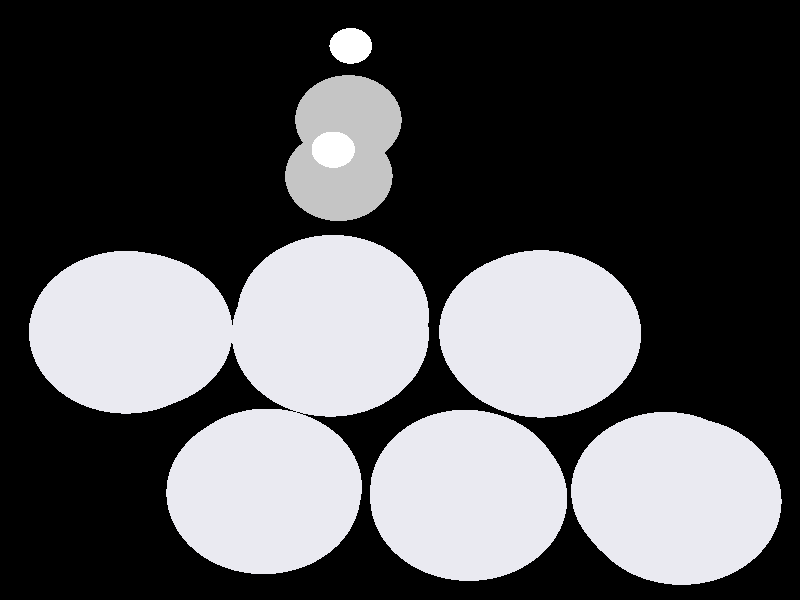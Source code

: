 #include "colors.inc"
#include "finish.inc"

global_settings {assumed_gamma 1 max_trace_level 6}
background {color White transmit 1.0}
camera {perspective
  right -9.29*x up 8.32*y
  direction 100.00*z
  location <0,0,100.00> look_at <0,0,0>}


light_source {<  2.00,   3.00,  40.00> color White
  area_light <0.70, 0, 0>, <0, 0.70, 0>, 3, 3
  adaptive 1 jitter}
// no fog
#declare simple = finish {phong 0.7}
#declare pale = finish {ambient 0.5 diffuse 0.85 roughness 0.001 specular 0.200 }
#declare intermediate = finish {ambient 0.3 diffuse 0.6 specular 0.1 roughness 0.04}
#declare vmd = finish {ambient 0.0 diffuse 0.65 phong 0.1 phong_size 40.0 specular 0.5 }
#declare jmol = finish {ambient 0.2 diffuse 0.6 specular 1 roughness 0.001 metallic}
#declare ase2 = finish {ambient 0.05 brilliance 3 diffuse 0.6 metallic specular 0.7 roughness 0.04 reflection 0.15}
#declare ase3 = finish {ambient 0.15 brilliance 2 diffuse 0.6 metallic specular 1.0 roughness 0.001 reflection 0.0}
#declare glass = finish {ambient 0.05 diffuse 0.3 specular 1.0 roughness 0.001}
#declare glass2 = finish {ambient 0.01 diffuse 0.3 specular 1.0 reflection 0.25 roughness 0.001}
#declare Rcell = 0.050;
#declare Rbond = 0.100;

#macro atom(LOC, R, COL, TRANS, FIN)
  sphere{LOC, R texture{pigment{color COL transmit TRANS} finish{FIN}}}
#end
#macro constrain(LOC, R, COL, TRANS FIN)
union{torus{R, Rcell rotate 45*z texture{pigment{color COL transmit TRANS} finish{FIN}}}
     torus{R, Rcell rotate -45*z texture{pigment{color COL transmit TRANS} finish{FIN}}}
     translate LOC}
#end

// no cell vertices
atom(< -1.64,  -2.81,  -8.49>, 1.16, rgb <0.82, 0.82, 0.88>, 0.0, ase3) // #0
atom(< -1.63,  -2.75,  -5.64>, 1.16, rgb <0.82, 0.82, 0.88>, 0.0, ase3) // #1
atom(< -1.63,  -2.75,  -2.85>, 1.16, rgb <0.82, 0.82, 0.88>, 0.0, ase3) // #2
atom(<  0.81,  -2.79,  -7.08>, 1.16, rgb <0.82, 0.82, 0.88>, 0.0, ase3) // #3
atom(<  0.80,  -2.75,  -4.25>, 1.16, rgb <0.82, 0.82, 0.88>, 0.0, ase3) // #4
atom(<  0.81,  -2.79,  -1.42>, 1.16, rgb <0.82, 0.82, 0.88>, 0.0, ase3) // #5
atom(<  3.26,  -2.80,  -5.66>, 1.16, rgb <0.82, 0.82, 0.88>, 0.0, ase3) // #6
atom(<  3.26,  -2.80,  -2.83>, 1.16, rgb <0.82, 0.82, 0.88>, 0.0, ase3) // #7
atom(<  3.27,  -2.79,  -0.01>, 1.16, rgb <0.82, 0.82, 0.88>, 0.0, ase3) // #8
atom(< -3.27,  -0.47,  -8.49>, 1.16, rgb <0.82, 0.82, 0.88>, 0.0, ase3) // #9
atom(< -3.26,  -0.46,  -5.66>, 1.16, rgb <0.82, 0.82, 0.88>, 0.0, ase3) // #10
atom(< -3.27,  -0.46,  -2.83>, 1.16, rgb <0.82, 0.82, 0.88>, 0.0, ase3) // #11
atom(< -0.82,  -0.48,  -7.08>, 1.16, rgb <0.82, 0.82, 0.88>, 0.0, ase3) // #12
atom(< -0.81,  -0.22,  -4.24>, 1.16, rgb <0.82, 0.82, 0.88>, 0.0, ase3) // #13
atom(< -0.82,  -0.48,  -1.41>, 1.16, rgb <0.82, 0.82, 0.88>, 0.0, ase3) // #14
atom(<  1.64,  -0.47,  -5.66>, 1.16, rgb <0.82, 0.82, 0.88>, 0.0, ase3) // #15
atom(<  1.64,  -0.47,  -2.83>, 1.16, rgb <0.82, 0.82, 0.88>, 0.0, ase3) // #16
atom(<  1.64,  -0.47,   0.00>, 1.16, rgb <0.82, 0.82, 0.88>, 0.0, ase3) // #17
atom(< -0.74,   1.79,  -4.17>, 0.65, rgb <0.56, 0.56, 0.56>, 0.0, ase3) // #18
atom(< -0.63,   2.63,  -5.20>, 0.65, rgb <0.56, 0.56, 0.56>, 0.0, ase3) // #19
atom(< -0.80,   2.15,  -3.15>, 0.26, rgb <1.00, 1.00, 1.00>, 0.0, ase3) // #20
atom(< -0.60,   3.70,  -5.01>, 0.26, rgb <1.00, 1.00, 1.00>, 0.0, ase3) // #21
atom(< -0.56,   2.31,  -6.23>, 0.26, rgb <1.00, 1.00, 1.00>, 0.0, ase3) // #22

// no constraints
